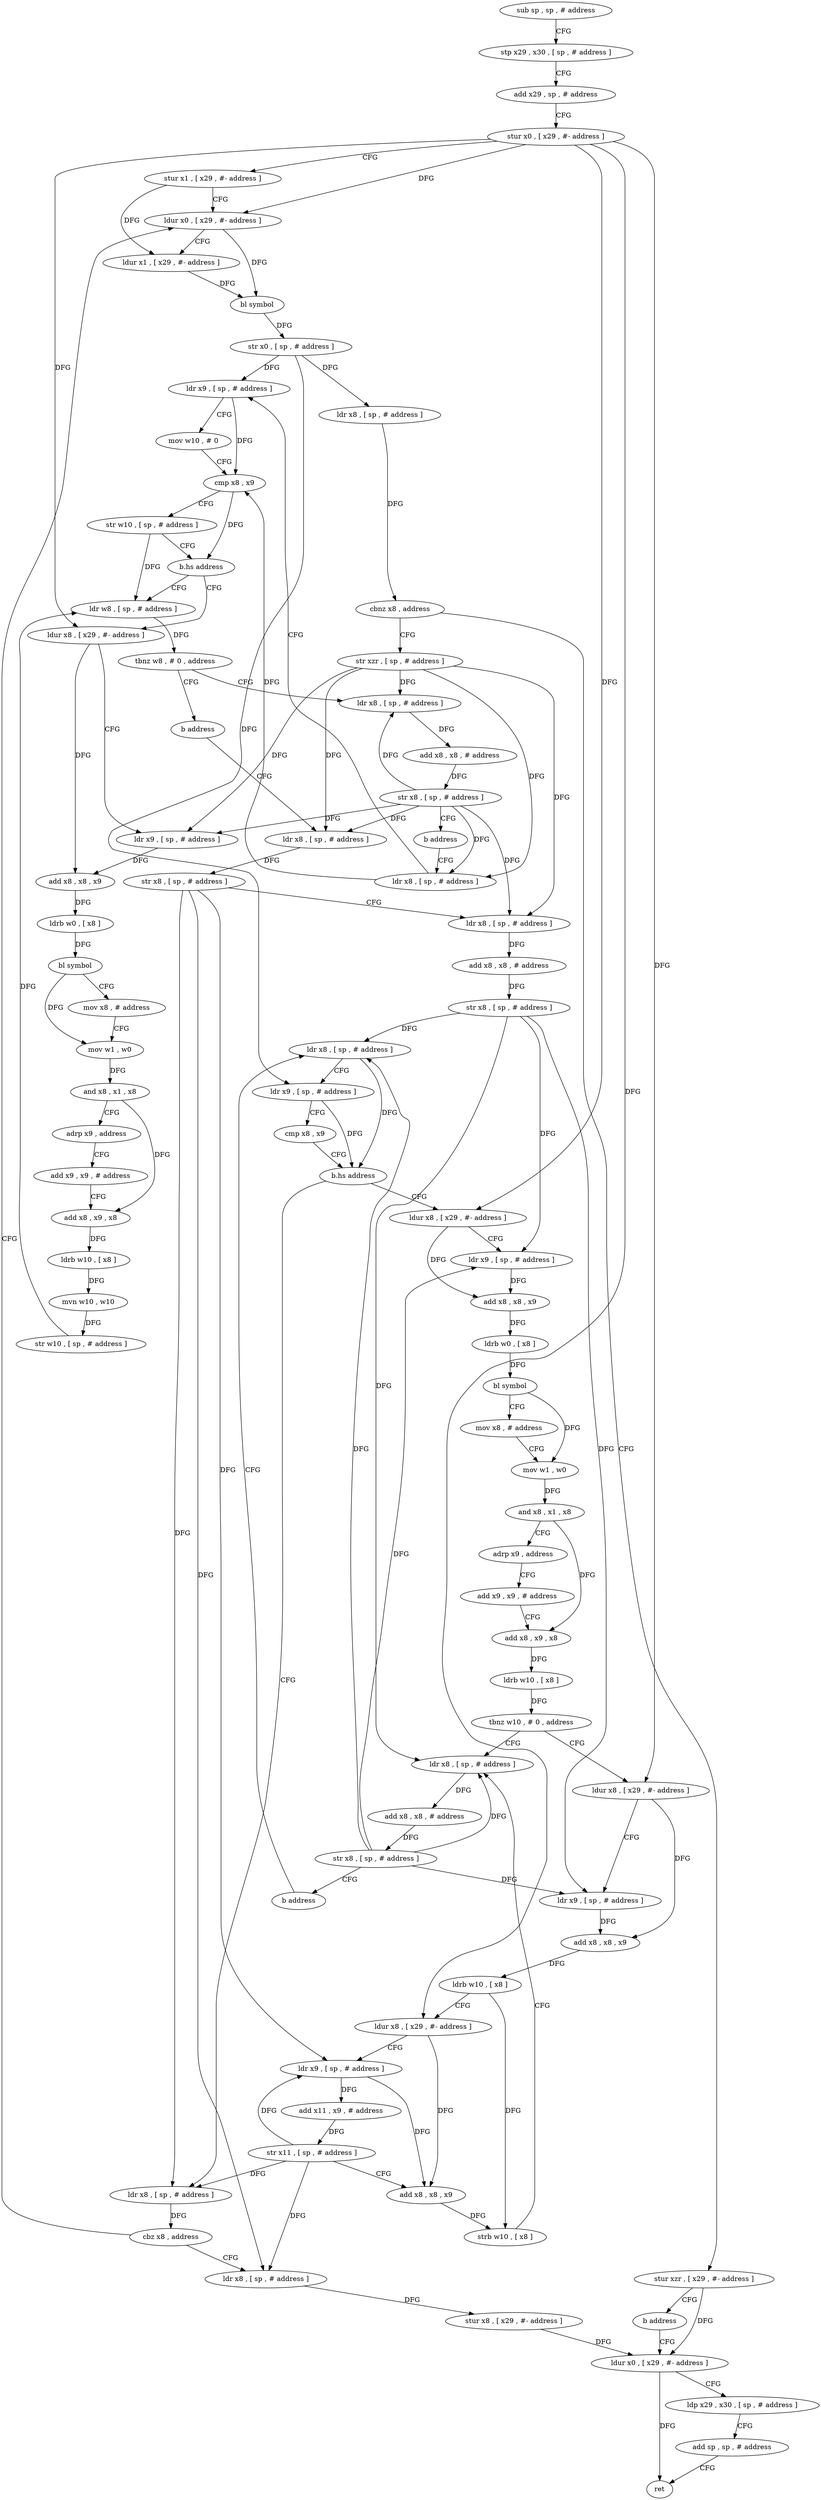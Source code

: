 digraph "func" {
"4205644" [label = "sub sp , sp , # address" ]
"4205648" [label = "stp x29 , x30 , [ sp , # address ]" ]
"4205652" [label = "add x29 , sp , # address" ]
"4205656" [label = "stur x0 , [ x29 , #- address ]" ]
"4205660" [label = "stur x1 , [ x29 , #- address ]" ]
"4205664" [label = "ldur x0 , [ x29 , #- address ]" ]
"4205696" [label = "str xzr , [ sp , # address ]" ]
"4205700" [label = "ldr x8 , [ sp , # address ]" ]
"4205688" [label = "stur xzr , [ x29 , #- address ]" ]
"4205692" [label = "b address" ]
"4205968" [label = "ldur x0 , [ x29 , #- address ]" ]
"4205780" [label = "ldr w8 , [ sp , # address ]" ]
"4205784" [label = "tbnz w8 , # 0 , address" ]
"4205792" [label = "ldr x8 , [ sp , # address ]" ]
"4205788" [label = "b address" ]
"4205724" [label = "ldur x8 , [ x29 , #- address ]" ]
"4205728" [label = "ldr x9 , [ sp , # address ]" ]
"4205732" [label = "add x8 , x8 , x9" ]
"4205736" [label = "ldrb w0 , [ x8 ]" ]
"4205740" [label = "bl symbol" ]
"4205744" [label = "mov x8 , # address" ]
"4205748" [label = "mov w1 , w0" ]
"4205752" [label = "and x8 , x1 , x8" ]
"4205756" [label = "adrp x9 , address" ]
"4205760" [label = "add x9 , x9 , # address" ]
"4205764" [label = "add x8 , x9 , x8" ]
"4205768" [label = "ldrb w10 , [ x8 ]" ]
"4205772" [label = "mvn w10 , w10" ]
"4205776" [label = "str w10 , [ sp , # address ]" ]
"4205972" [label = "ldp x29 , x30 , [ sp , # address ]" ]
"4205976" [label = "add sp , sp , # address" ]
"4205980" [label = "ret" ]
"4205796" [label = "add x8 , x8 , # address" ]
"4205800" [label = "str x8 , [ sp , # address ]" ]
"4205804" [label = "b address" ]
"4205808" [label = "ldr x8 , [ sp , # address ]" ]
"4205704" [label = "ldr x9 , [ sp , # address ]" ]
"4205708" [label = "mov w10 , # 0" ]
"4205712" [label = "cmp x8 , x9" ]
"4205716" [label = "str w10 , [ sp , # address ]" ]
"4205720" [label = "b.hs address" ]
"4205812" [label = "str x8 , [ sp , # address ]" ]
"4205816" [label = "ldr x8 , [ sp , # address ]" ]
"4205820" [label = "add x8 , x8 , # address" ]
"4205824" [label = "str x8 , [ sp , # address ]" ]
"4205828" [label = "ldr x8 , [ sp , # address ]" ]
"4205952" [label = "ldr x8 , [ sp , # address ]" ]
"4205956" [label = "cbz x8 , address" ]
"4205960" [label = "ldr x8 , [ sp , # address ]" ]
"4205844" [label = "ldur x8 , [ x29 , #- address ]" ]
"4205848" [label = "ldr x9 , [ sp , # address ]" ]
"4205852" [label = "add x8 , x8 , x9" ]
"4205856" [label = "ldrb w0 , [ x8 ]" ]
"4205860" [label = "bl symbol" ]
"4205864" [label = "mov x8 , # address" ]
"4205868" [label = "mov w1 , w0" ]
"4205872" [label = "and x8 , x1 , x8" ]
"4205876" [label = "adrp x9 , address" ]
"4205880" [label = "add x9 , x9 , # address" ]
"4205884" [label = "add x8 , x9 , x8" ]
"4205888" [label = "ldrb w10 , [ x8 ]" ]
"4205892" [label = "tbnz w10 , # 0 , address" ]
"4205936" [label = "ldr x8 , [ sp , # address ]" ]
"4205896" [label = "ldur x8 , [ x29 , #- address ]" ]
"4205668" [label = "ldur x1 , [ x29 , #- address ]" ]
"4205672" [label = "bl symbol" ]
"4205676" [label = "str x0 , [ sp , # address ]" ]
"4205680" [label = "ldr x8 , [ sp , # address ]" ]
"4205684" [label = "cbnz x8 , address" ]
"4205964" [label = "stur x8 , [ x29 , #- address ]" ]
"4205940" [label = "add x8 , x8 , # address" ]
"4205944" [label = "str x8 , [ sp , # address ]" ]
"4205948" [label = "b address" ]
"4205900" [label = "ldr x9 , [ sp , # address ]" ]
"4205904" [label = "add x8 , x8 , x9" ]
"4205908" [label = "ldrb w10 , [ x8 ]" ]
"4205912" [label = "ldur x8 , [ x29 , #- address ]" ]
"4205916" [label = "ldr x9 , [ sp , # address ]" ]
"4205920" [label = "add x11 , x9 , # address" ]
"4205924" [label = "str x11 , [ sp , # address ]" ]
"4205928" [label = "add x8 , x8 , x9" ]
"4205932" [label = "strb w10 , [ x8 ]" ]
"4205832" [label = "ldr x9 , [ sp , # address ]" ]
"4205836" [label = "cmp x8 , x9" ]
"4205840" [label = "b.hs address" ]
"4205644" -> "4205648" [ label = "CFG" ]
"4205648" -> "4205652" [ label = "CFG" ]
"4205652" -> "4205656" [ label = "CFG" ]
"4205656" -> "4205660" [ label = "CFG" ]
"4205656" -> "4205664" [ label = "DFG" ]
"4205656" -> "4205724" [ label = "DFG" ]
"4205656" -> "4205844" [ label = "DFG" ]
"4205656" -> "4205896" [ label = "DFG" ]
"4205656" -> "4205912" [ label = "DFG" ]
"4205660" -> "4205664" [ label = "CFG" ]
"4205660" -> "4205668" [ label = "DFG" ]
"4205664" -> "4205668" [ label = "CFG" ]
"4205664" -> "4205672" [ label = "DFG" ]
"4205696" -> "4205700" [ label = "DFG" ]
"4205696" -> "4205728" [ label = "DFG" ]
"4205696" -> "4205792" [ label = "DFG" ]
"4205696" -> "4205808" [ label = "DFG" ]
"4205696" -> "4205816" [ label = "DFG" ]
"4205700" -> "4205704" [ label = "CFG" ]
"4205700" -> "4205712" [ label = "DFG" ]
"4205688" -> "4205692" [ label = "CFG" ]
"4205688" -> "4205968" [ label = "DFG" ]
"4205692" -> "4205968" [ label = "CFG" ]
"4205968" -> "4205972" [ label = "CFG" ]
"4205968" -> "4205980" [ label = "DFG" ]
"4205780" -> "4205784" [ label = "DFG" ]
"4205784" -> "4205792" [ label = "CFG" ]
"4205784" -> "4205788" [ label = "CFG" ]
"4205792" -> "4205796" [ label = "DFG" ]
"4205788" -> "4205808" [ label = "CFG" ]
"4205724" -> "4205728" [ label = "CFG" ]
"4205724" -> "4205732" [ label = "DFG" ]
"4205728" -> "4205732" [ label = "DFG" ]
"4205732" -> "4205736" [ label = "DFG" ]
"4205736" -> "4205740" [ label = "DFG" ]
"4205740" -> "4205744" [ label = "CFG" ]
"4205740" -> "4205748" [ label = "DFG" ]
"4205744" -> "4205748" [ label = "CFG" ]
"4205748" -> "4205752" [ label = "DFG" ]
"4205752" -> "4205756" [ label = "CFG" ]
"4205752" -> "4205764" [ label = "DFG" ]
"4205756" -> "4205760" [ label = "CFG" ]
"4205760" -> "4205764" [ label = "CFG" ]
"4205764" -> "4205768" [ label = "DFG" ]
"4205768" -> "4205772" [ label = "DFG" ]
"4205772" -> "4205776" [ label = "DFG" ]
"4205776" -> "4205780" [ label = "DFG" ]
"4205972" -> "4205976" [ label = "CFG" ]
"4205976" -> "4205980" [ label = "CFG" ]
"4205796" -> "4205800" [ label = "DFG" ]
"4205800" -> "4205804" [ label = "CFG" ]
"4205800" -> "4205700" [ label = "DFG" ]
"4205800" -> "4205728" [ label = "DFG" ]
"4205800" -> "4205792" [ label = "DFG" ]
"4205800" -> "4205808" [ label = "DFG" ]
"4205800" -> "4205816" [ label = "DFG" ]
"4205804" -> "4205700" [ label = "CFG" ]
"4205808" -> "4205812" [ label = "DFG" ]
"4205704" -> "4205708" [ label = "CFG" ]
"4205704" -> "4205712" [ label = "DFG" ]
"4205708" -> "4205712" [ label = "CFG" ]
"4205712" -> "4205716" [ label = "CFG" ]
"4205712" -> "4205720" [ label = "DFG" ]
"4205716" -> "4205720" [ label = "CFG" ]
"4205716" -> "4205780" [ label = "DFG" ]
"4205720" -> "4205780" [ label = "CFG" ]
"4205720" -> "4205724" [ label = "CFG" ]
"4205812" -> "4205816" [ label = "CFG" ]
"4205812" -> "4205952" [ label = "DFG" ]
"4205812" -> "4205960" [ label = "DFG" ]
"4205812" -> "4205916" [ label = "DFG" ]
"4205816" -> "4205820" [ label = "DFG" ]
"4205820" -> "4205824" [ label = "DFG" ]
"4205824" -> "4205828" [ label = "DFG" ]
"4205824" -> "4205848" [ label = "DFG" ]
"4205824" -> "4205936" [ label = "DFG" ]
"4205824" -> "4205900" [ label = "DFG" ]
"4205828" -> "4205832" [ label = "CFG" ]
"4205828" -> "4205840" [ label = "DFG" ]
"4205952" -> "4205956" [ label = "DFG" ]
"4205956" -> "4205664" [ label = "CFG" ]
"4205956" -> "4205960" [ label = "CFG" ]
"4205960" -> "4205964" [ label = "DFG" ]
"4205844" -> "4205848" [ label = "CFG" ]
"4205844" -> "4205852" [ label = "DFG" ]
"4205848" -> "4205852" [ label = "DFG" ]
"4205852" -> "4205856" [ label = "DFG" ]
"4205856" -> "4205860" [ label = "DFG" ]
"4205860" -> "4205864" [ label = "CFG" ]
"4205860" -> "4205868" [ label = "DFG" ]
"4205864" -> "4205868" [ label = "CFG" ]
"4205868" -> "4205872" [ label = "DFG" ]
"4205872" -> "4205876" [ label = "CFG" ]
"4205872" -> "4205884" [ label = "DFG" ]
"4205876" -> "4205880" [ label = "CFG" ]
"4205880" -> "4205884" [ label = "CFG" ]
"4205884" -> "4205888" [ label = "DFG" ]
"4205888" -> "4205892" [ label = "DFG" ]
"4205892" -> "4205936" [ label = "CFG" ]
"4205892" -> "4205896" [ label = "CFG" ]
"4205936" -> "4205940" [ label = "DFG" ]
"4205896" -> "4205900" [ label = "CFG" ]
"4205896" -> "4205904" [ label = "DFG" ]
"4205668" -> "4205672" [ label = "DFG" ]
"4205672" -> "4205676" [ label = "DFG" ]
"4205676" -> "4205680" [ label = "DFG" ]
"4205676" -> "4205704" [ label = "DFG" ]
"4205676" -> "4205832" [ label = "DFG" ]
"4205680" -> "4205684" [ label = "DFG" ]
"4205684" -> "4205696" [ label = "CFG" ]
"4205684" -> "4205688" [ label = "CFG" ]
"4205964" -> "4205968" [ label = "DFG" ]
"4205940" -> "4205944" [ label = "DFG" ]
"4205944" -> "4205948" [ label = "CFG" ]
"4205944" -> "4205828" [ label = "DFG" ]
"4205944" -> "4205848" [ label = "DFG" ]
"4205944" -> "4205936" [ label = "DFG" ]
"4205944" -> "4205900" [ label = "DFG" ]
"4205948" -> "4205828" [ label = "CFG" ]
"4205900" -> "4205904" [ label = "DFG" ]
"4205904" -> "4205908" [ label = "DFG" ]
"4205908" -> "4205912" [ label = "CFG" ]
"4205908" -> "4205932" [ label = "DFG" ]
"4205912" -> "4205916" [ label = "CFG" ]
"4205912" -> "4205928" [ label = "DFG" ]
"4205916" -> "4205920" [ label = "DFG" ]
"4205916" -> "4205928" [ label = "DFG" ]
"4205920" -> "4205924" [ label = "DFG" ]
"4205924" -> "4205928" [ label = "CFG" ]
"4205924" -> "4205952" [ label = "DFG" ]
"4205924" -> "4205960" [ label = "DFG" ]
"4205924" -> "4205916" [ label = "DFG" ]
"4205928" -> "4205932" [ label = "DFG" ]
"4205932" -> "4205936" [ label = "CFG" ]
"4205832" -> "4205836" [ label = "CFG" ]
"4205832" -> "4205840" [ label = "DFG" ]
"4205836" -> "4205840" [ label = "CFG" ]
"4205840" -> "4205952" [ label = "CFG" ]
"4205840" -> "4205844" [ label = "CFG" ]
}
